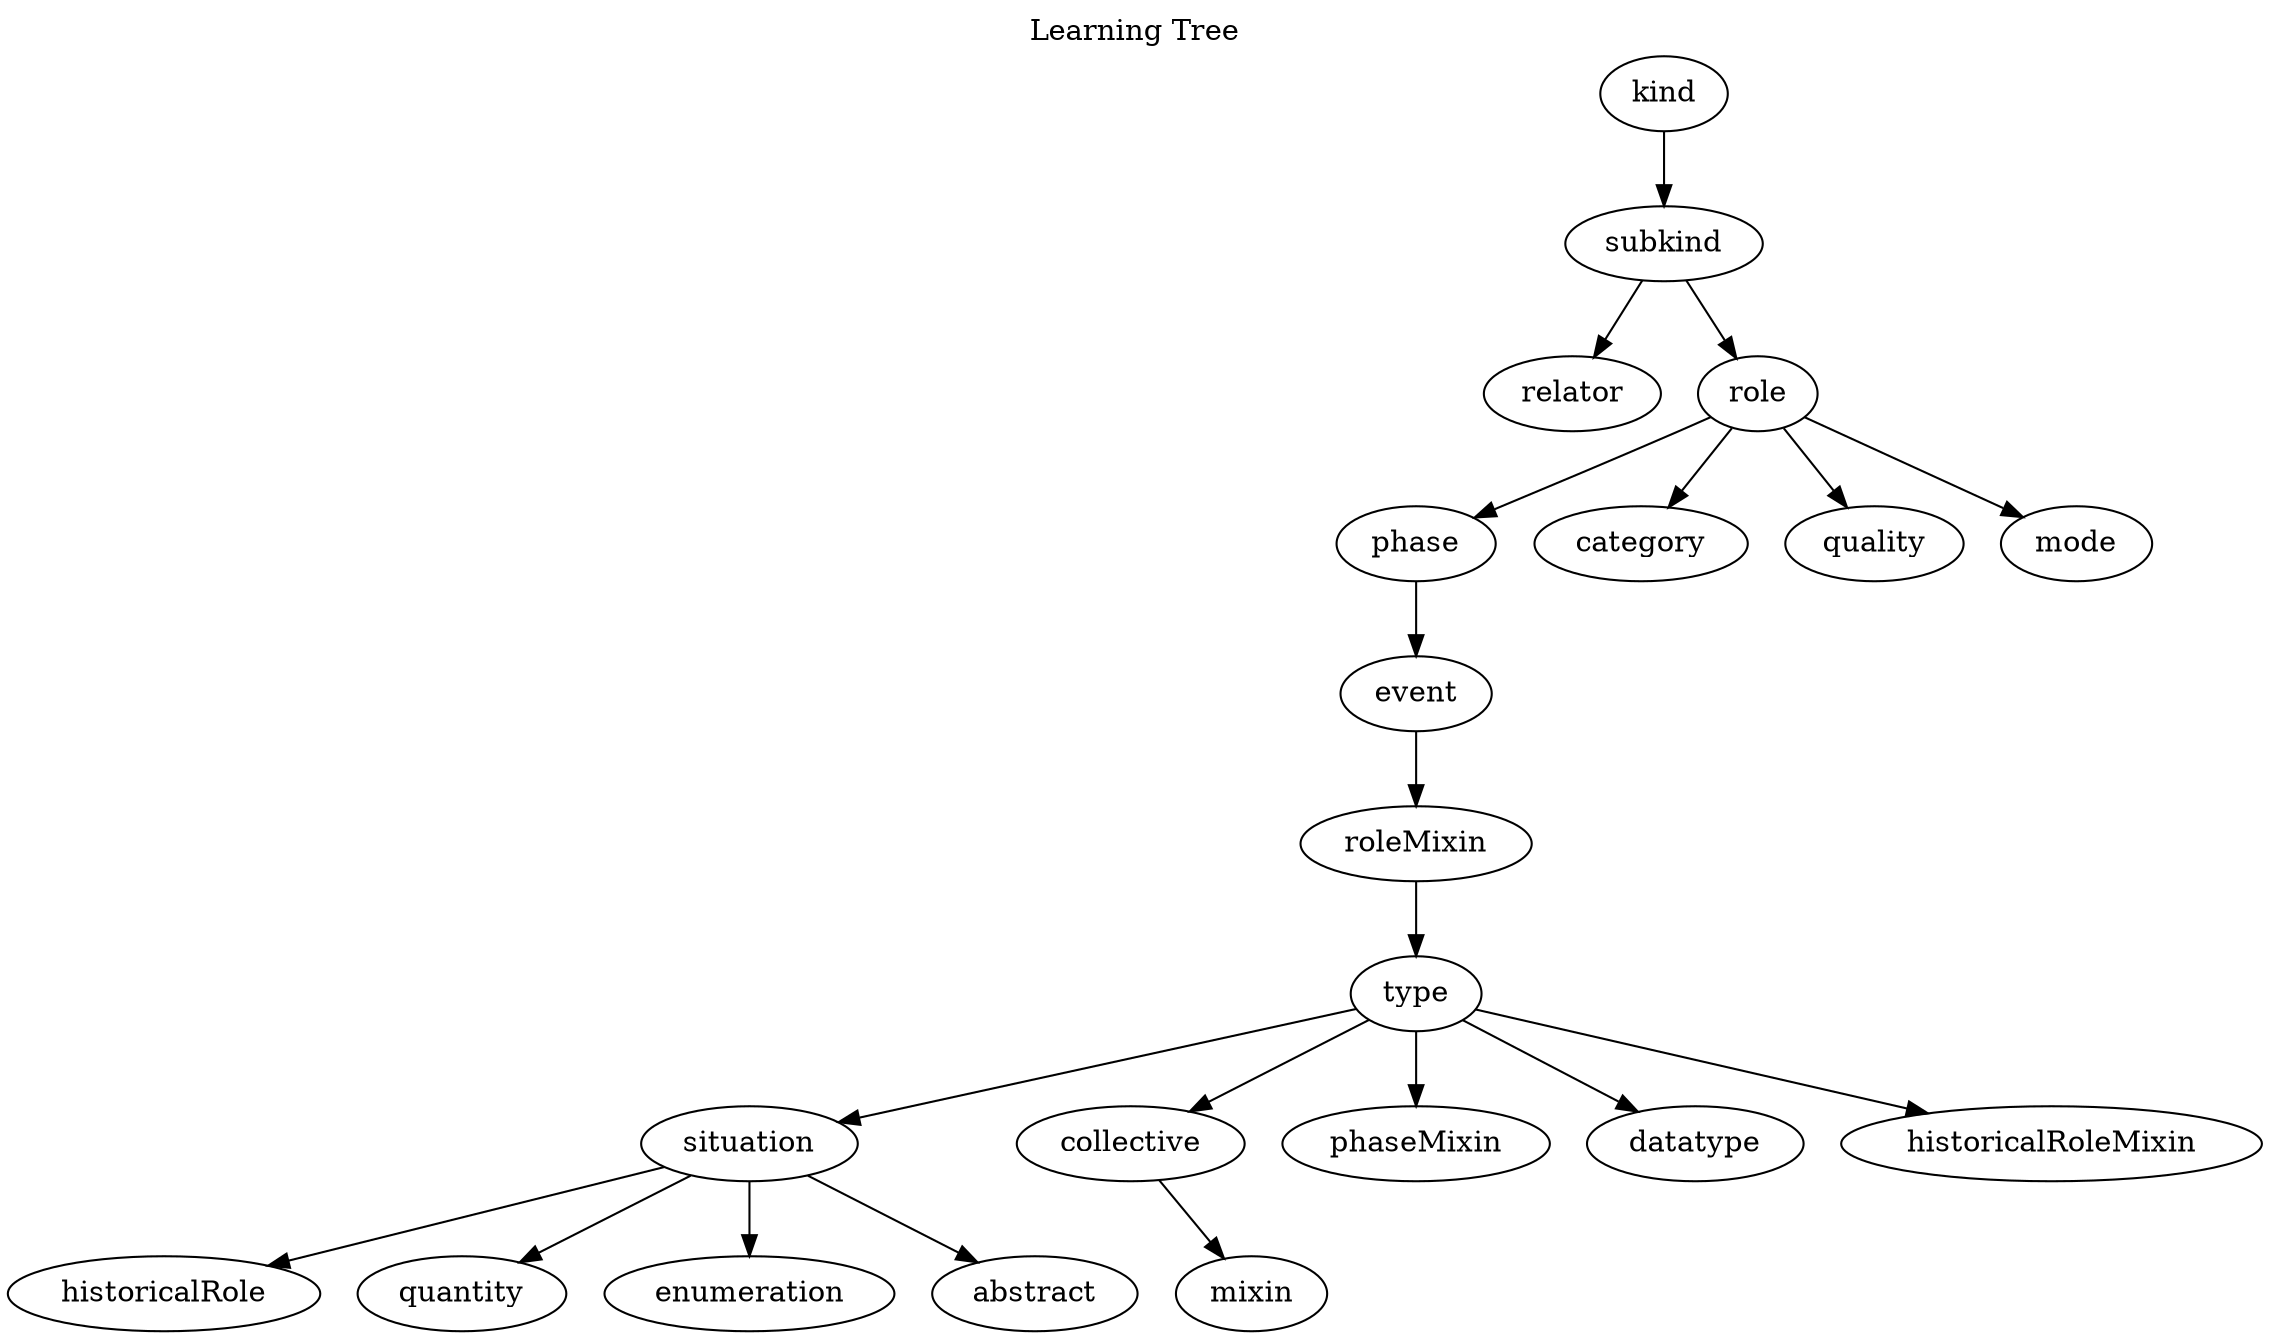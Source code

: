 strict digraph  {
label="Learning Tree";
labelloc=t;
labeljust=c;
kind;
subkind;
relator;
role;
phase;
category;
quality;
mode;
event;
roleMixin;
type;
situation;
collective;
phaseMixin;
datatype;
historicalRoleMixin;
historicalRole;
quantity;
enumeration;
abstract;
mixin;
kind -> subkind;
subkind -> relator;
subkind -> role;
role -> phase;
role -> category;
role -> quality;
role -> mode;
phase -> event;
event -> roleMixin;
roleMixin -> type;
type -> situation;
type -> collective;
type -> phaseMixin;
type -> datatype;
type -> historicalRoleMixin;
situation -> historicalRole;
situation -> quantity;
situation -> enumeration;
situation -> abstract;
collective -> mixin;
}
